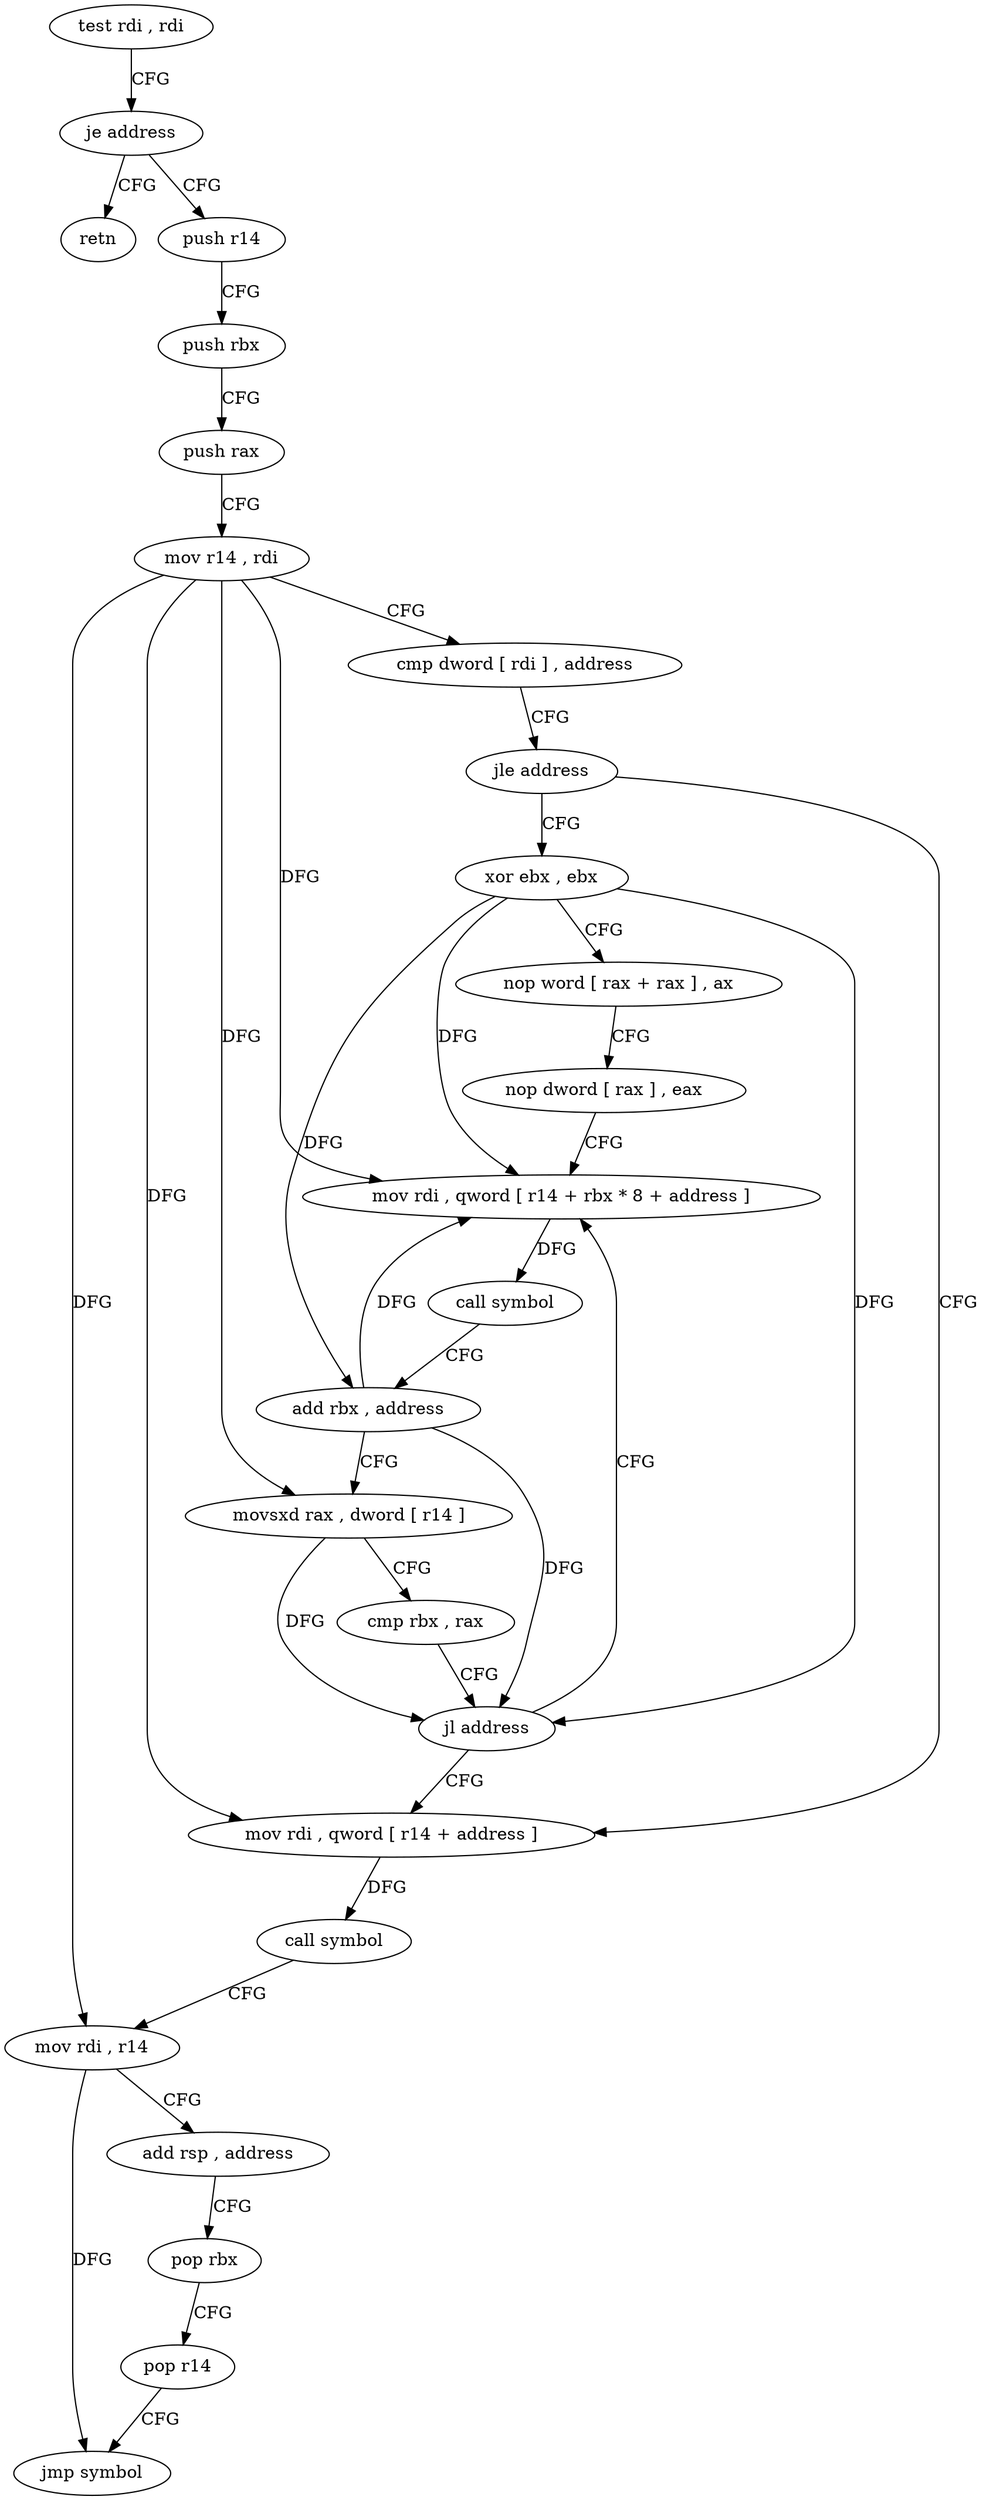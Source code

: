 digraph "func" {
"73840" [label = "test rdi , rdi" ]
"73843" [label = "je address" ]
"73921" [label = "retn" ]
"73845" [label = "push r14" ]
"73847" [label = "push rbx" ]
"73848" [label = "push rax" ]
"73849" [label = "mov r14 , rdi" ]
"73852" [label = "cmp dword [ rdi ] , address" ]
"73855" [label = "jle address" ]
"73894" [label = "mov rdi , qword [ r14 + address ]" ]
"73857" [label = "xor ebx , ebx" ]
"73901" [label = "call symbol" ]
"73906" [label = "mov rdi , r14" ]
"73909" [label = "add rsp , address" ]
"73913" [label = "pop rbx" ]
"73914" [label = "pop r14" ]
"73916" [label = "jmp symbol" ]
"73859" [label = "nop word [ rax + rax ] , ax" ]
"73869" [label = "nop dword [ rax ] , eax" ]
"73872" [label = "mov rdi , qword [ r14 + rbx * 8 + address ]" ]
"73877" [label = "call symbol" ]
"73882" [label = "add rbx , address" ]
"73886" [label = "movsxd rax , dword [ r14 ]" ]
"73889" [label = "cmp rbx , rax" ]
"73892" [label = "jl address" ]
"73840" -> "73843" [ label = "CFG" ]
"73843" -> "73921" [ label = "CFG" ]
"73843" -> "73845" [ label = "CFG" ]
"73845" -> "73847" [ label = "CFG" ]
"73847" -> "73848" [ label = "CFG" ]
"73848" -> "73849" [ label = "CFG" ]
"73849" -> "73852" [ label = "CFG" ]
"73849" -> "73894" [ label = "DFG" ]
"73849" -> "73906" [ label = "DFG" ]
"73849" -> "73872" [ label = "DFG" ]
"73849" -> "73886" [ label = "DFG" ]
"73852" -> "73855" [ label = "CFG" ]
"73855" -> "73894" [ label = "CFG" ]
"73855" -> "73857" [ label = "CFG" ]
"73894" -> "73901" [ label = "DFG" ]
"73857" -> "73859" [ label = "CFG" ]
"73857" -> "73872" [ label = "DFG" ]
"73857" -> "73882" [ label = "DFG" ]
"73857" -> "73892" [ label = "DFG" ]
"73901" -> "73906" [ label = "CFG" ]
"73906" -> "73909" [ label = "CFG" ]
"73906" -> "73916" [ label = "DFG" ]
"73909" -> "73913" [ label = "CFG" ]
"73913" -> "73914" [ label = "CFG" ]
"73914" -> "73916" [ label = "CFG" ]
"73859" -> "73869" [ label = "CFG" ]
"73869" -> "73872" [ label = "CFG" ]
"73872" -> "73877" [ label = "DFG" ]
"73877" -> "73882" [ label = "CFG" ]
"73882" -> "73886" [ label = "CFG" ]
"73882" -> "73872" [ label = "DFG" ]
"73882" -> "73892" [ label = "DFG" ]
"73886" -> "73889" [ label = "CFG" ]
"73886" -> "73892" [ label = "DFG" ]
"73889" -> "73892" [ label = "CFG" ]
"73892" -> "73872" [ label = "CFG" ]
"73892" -> "73894" [ label = "CFG" ]
}
